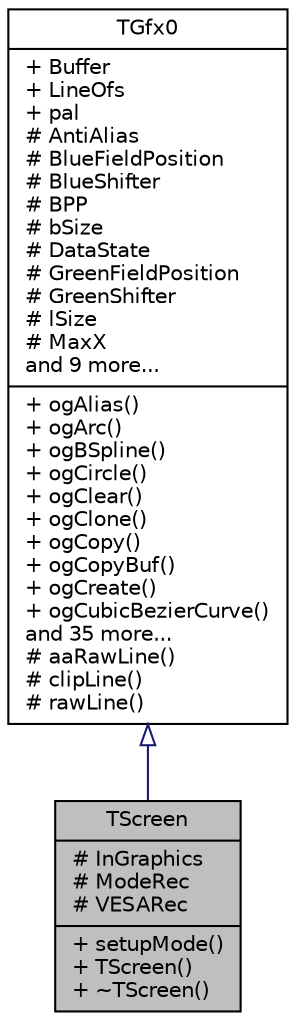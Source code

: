 digraph "TScreen"
{
 // LATEX_PDF_SIZE
  edge [fontname="Helvetica",fontsize="10",labelfontname="Helvetica",labelfontsize="10"];
  node [fontname="Helvetica",fontsize="10",shape=record];
  Node1 [label="{TScreen\n|# InGraphics\l# ModeRec\l# VESARec\l|+ setupMode()\l+ TScreen()\l+ ~TScreen()\l}",height=0.2,width=0.4,color="black", fillcolor="grey75", style="filled", fontcolor="black",tooltip=" "];
  Node2 -> Node1 [dir="back",color="midnightblue",fontsize="10",style="solid",arrowtail="onormal",fontname="Helvetica"];
  Node2 [label="{TGfx0\n|+ Buffer\l+ LineOfs\l+ pal\l# AntiAlias\l# BlueFieldPosition\l# BlueShifter\l# BPP\l# bSize\l# DataState\l# GreenFieldPosition\l# GreenShifter\l# lSize\l# MaxX\land 9 more...\l|+ ogAlias()\l+ ogArc()\l+ ogBSpline()\l+ ogCircle()\l+ ogClear()\l+ ogClone()\l+ ogCopy()\l+ ogCopyBuf()\l+ ogCreate()\l+ ogCubicBezierCurve()\land 35 more...\l# aaRawLine()\l# clipLine()\l# rawLine()\l}",height=0.2,width=0.4,color="black", fillcolor="white", style="filled",URL="$classTGfx0.html",tooltip=" "];
}
